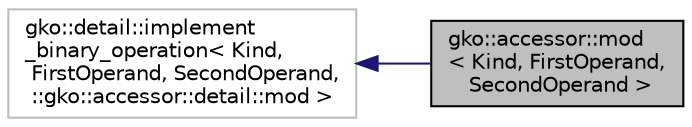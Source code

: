 digraph "gko::accessor::mod&lt; Kind, FirstOperand, SecondOperand &gt;"
{
 // INTERACTIVE_SVG=YES
  edge [fontname="Helvetica",fontsize="10",labelfontname="Helvetica",labelfontsize="10"];
  node [fontname="Helvetica",fontsize="10",shape=record];
  rankdir="LR";
  Node1 [label="gko::accessor::mod\l\< Kind, FirstOperand,\l SecondOperand \>",height=0.2,width=0.4,color="black", fillcolor="grey75", style="filled", fontcolor="black"];
  Node2 -> Node1 [dir="back",color="midnightblue",fontsize="10",style="solid",fontname="Helvetica"];
  Node2 [label="gko::detail::implement\l_binary_operation\< Kind,\l FirstOperand, SecondOperand,\l::gko::accessor::detail::mod \>",height=0.2,width=0.4,color="grey75", fillcolor="white", style="filled"];
}
